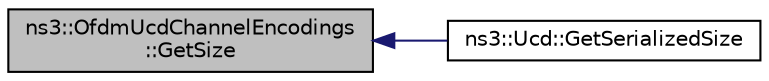 digraph "ns3::OfdmUcdChannelEncodings::GetSize"
{
  edge [fontname="Helvetica",fontsize="10",labelfontname="Helvetica",labelfontsize="10"];
  node [fontname="Helvetica",fontsize="10",shape=record];
  rankdir="LR";
  Node1 [label="ns3::OfdmUcdChannelEncodings\l::GetSize",height=0.2,width=0.4,color="black", fillcolor="grey75", style="filled", fontcolor="black"];
  Node1 -> Node2 [dir="back",color="midnightblue",fontsize="10",style="solid"];
  Node2 [label="ns3::Ucd::GetSerializedSize",height=0.2,width=0.4,color="black", fillcolor="white", style="filled",URL="$db/dda/classns3_1_1Ucd.html#aec3f0aa1bc45ff037bfa317210dad5e1"];
}
